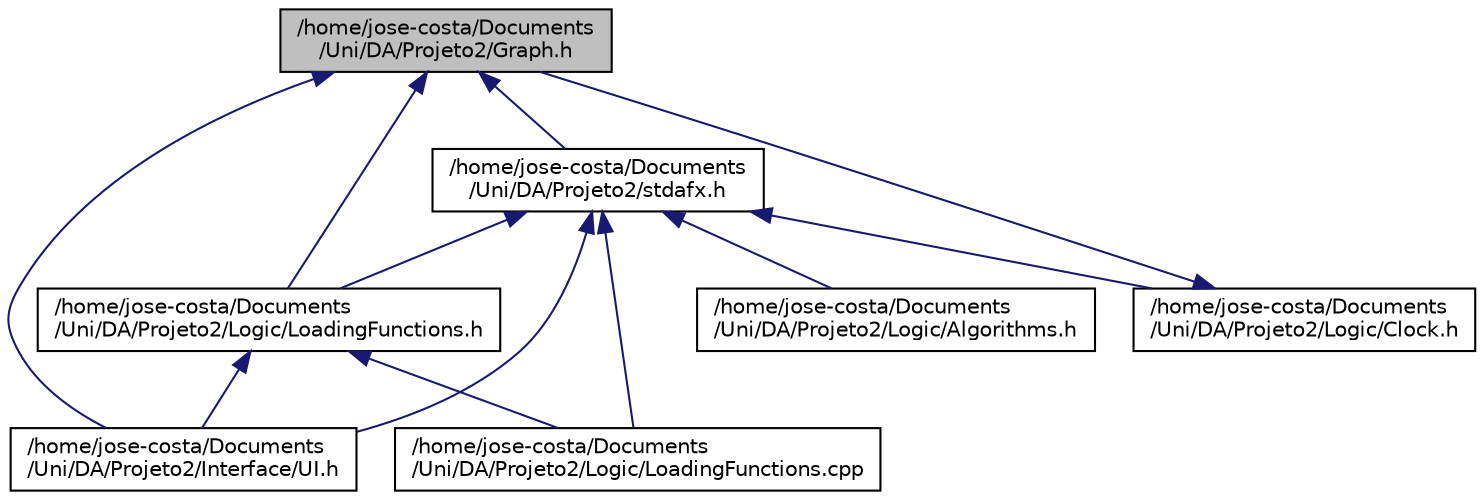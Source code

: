 digraph "/home/jose-costa/Documents/Uni/DA/Projeto2/Graph.h"
{
 // LATEX_PDF_SIZE
  edge [fontname="Helvetica",fontsize="10",labelfontname="Helvetica",labelfontsize="10"];
  node [fontname="Helvetica",fontsize="10",shape=record];
  Node1 [label="/home/jose-costa/Documents\l/Uni/DA/Projeto2/Graph.h",height=0.2,width=0.4,color="black", fillcolor="grey75", style="filled", fontcolor="black",tooltip="This file contains the declarations of the classes Vertex, Edge, and Graph used during the project."];
  Node1 -> Node2 [dir="back",color="midnightblue",fontsize="10",style="solid"];
  Node2 [label="/home/jose-costa/Documents\l/Uni/DA/Projeto2/Interface/UI.h",height=0.2,width=0.4,color="black", fillcolor="white", style="filled",URL="$UI_8h.html",tooltip="User Interface class for managing interaction with the water distribution system."];
  Node1 -> Node3 [dir="back",color="midnightblue",fontsize="10",style="solid"];
  Node3 [label="/home/jose-costa/Documents\l/Uni/DA/Projeto2/Logic/LoadingFunctions.h",height=0.2,width=0.4,color="black", fillcolor="white", style="filled",URL="$LoadingFunctions_8h.html",tooltip="Declaration of all loading Functions used during the Project."];
  Node3 -> Node2 [dir="back",color="midnightblue",fontsize="10",style="solid"];
  Node3 -> Node4 [dir="back",color="midnightblue",fontsize="10",style="solid"];
  Node4 [label="/home/jose-costa/Documents\l/Uni/DA/Projeto2/Logic/LoadingFunctions.cpp",height=0.2,width=0.4,color="black", fillcolor="white", style="filled",URL="$LoadingFunctions_8cpp.html",tooltip="Implementation of all loading Functions used during the Project."];
  Node1 -> Node5 [dir="back",color="midnightblue",fontsize="10",style="solid"];
  Node5 [label="/home/jose-costa/Documents\l/Uni/DA/Projeto2/stdafx.h",height=0.2,width=0.4,color="black", fillcolor="white", style="filled",URL="$stdafx_8h_source.html",tooltip=" "];
  Node5 -> Node2 [dir="back",color="midnightblue",fontsize="10",style="solid"];
  Node5 -> Node6 [dir="back",color="midnightblue",fontsize="10",style="solid"];
  Node6 [label="/home/jose-costa/Documents\l/Uni/DA/Projeto2/Logic/Algorithms.h",height=0.2,width=0.4,color="black", fillcolor="white", style="filled",URL="$Algorithms_8h.html",tooltip=" "];
  Node5 -> Node7 [dir="back",color="midnightblue",fontsize="10",style="solid"];
  Node7 [label="/home/jose-costa/Documents\l/Uni/DA/Projeto2/Logic/Clock.h",height=0.2,width=0.4,color="black", fillcolor="white", style="filled",URL="$Clock_8h.html",tooltip="A simple clock class to measure elapsed time."];
  Node7 -> Node1 [dir="back",color="midnightblue",fontsize="10",style="solid"];
  Node5 -> Node4 [dir="back",color="midnightblue",fontsize="10",style="solid"];
  Node5 -> Node3 [dir="back",color="midnightblue",fontsize="10",style="solid"];
}

